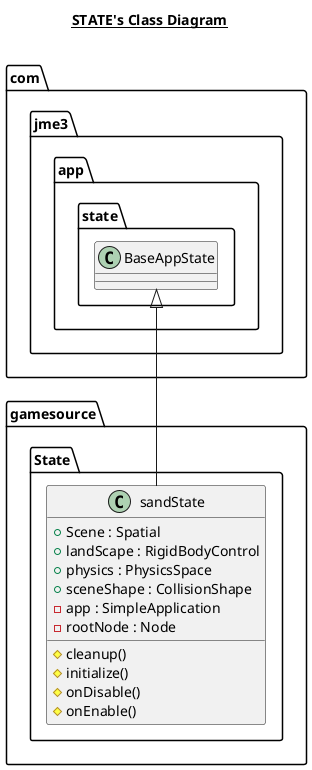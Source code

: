 @startuml

title __STATE's Class Diagram__\n

  namespace gamesource {
    namespace State {
      class gamesource.State.sandState {
          + Scene : Spatial
          + landScape : RigidBodyControl
          + physics : PhysicsSpace
          + sceneShape : CollisionShape
          - app : SimpleApplication
          - rootNode : Node
          # cleanup()
          # initialize()
          # onDisable()
          # onEnable()
      }
    }
  }
  

  gamesource.State.sandState -up-|> com.jme3.app.state.BaseAppState




@enduml
